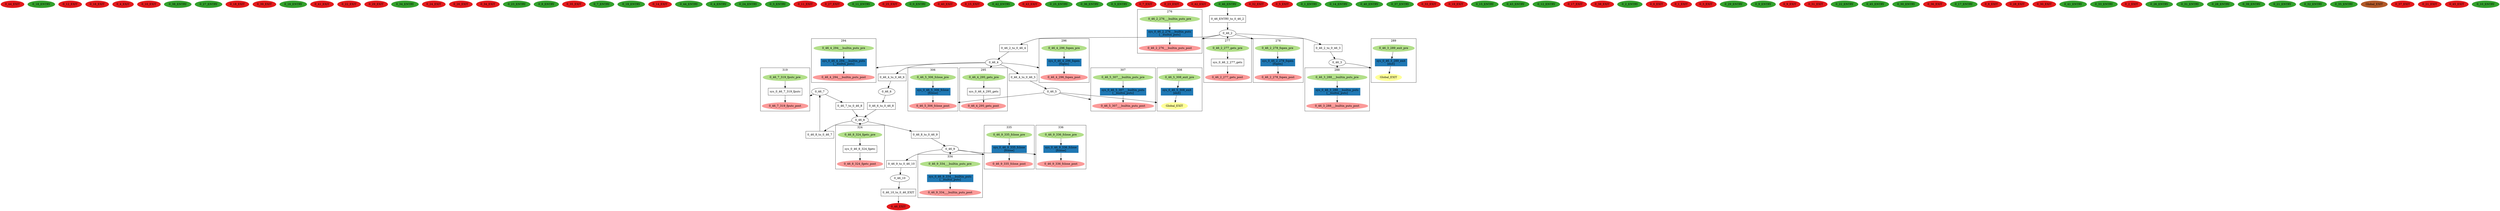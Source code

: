 digraph model { 
compound=true; 
node  [style="filled", colorscheme="paired12"];  "0_44_EXIT" [shape=ellipse, color=6, style=filled];
  "0_18_ENTRY" [shape=ellipse, color=4, style=filled];
  "0_12_EXIT" [shape=ellipse, color=6, style=filled];
  "0_16_EXIT" [shape=ellipse, color=6, style=filled];
  "0_4_EXIT" [shape=ellipse, color=6, style=filled];
  "0_10_EXIT" [shape=ellipse, color=6, style=filled];
  "0_38_ENTRY" [shape=ellipse, color=4, style=filled];
  "0_27_ENTRY" [shape=ellipse, color=4, style=filled];
  "0_18_EXIT" [shape=ellipse, color=6, style=filled];
  "0_39_EXIT" [shape=ellipse, color=6, style=filled];
  "0_16_ENTRY" [shape=ellipse, color=4, style=filled];
  "0_41_EXIT" [shape=ellipse, color=6, style=filled];
  "0_22_EXIT" [shape=ellipse, color=6, style=filled];
  "0_29_EXIT" [shape=ellipse, color=6, style=filled];
  "0_34_ENTRY" [shape=ellipse, color=4, style=filled];
  "0_24_EXIT" [shape=ellipse, color=6, style=filled];
  "0_26_EXIT" [shape=ellipse, color=6, style=filled];
  "0_34_EXIT" [shape=ellipse, color=6, style=filled];
  "0_23_ENTRY" [shape=ellipse, color=4, style=filled];
  "0_8_ENTRY" [shape=ellipse, color=4, style=filled];
  "0_35_EXIT" [shape=ellipse, color=6, style=filled];
  "0_7_ENTRY" [shape=ellipse, color=4, style=filled];
  "0_19_ENTRY" [shape=ellipse, color=4, style=filled];
  "0_14_EXIT" [shape=ellipse, color=6, style=filled];
  "0_44_ENTRY" [shape=ellipse, color=4, style=filled];
  "0_4_ENTRY" [shape=ellipse, color=4, style=filled];
  "0_24_ENTRY" [shape=ellipse, color=4, style=filled];
  "0_3_ENTRY" [shape=ellipse, color=4, style=filled];
  "0_11_EXIT" [shape=ellipse, color=6, style=filled];
  "0_27_EXIT" [shape=ellipse, color=6, style=filled];
  "0_11_ENTRY" [shape=ellipse, color=4, style=filled];
  "0_25_EXIT" [shape=ellipse, color=6, style=filled];
  "0_0_ENTRY" [shape=ellipse, color=4, style=filled];
  "0_40_EXIT" [shape=ellipse, color=6, style=filled];
  "0_15_EXIT" [shape=ellipse, color=6, style=filled];
  "0_42_ENTRY" [shape=ellipse, color=4, style=filled];
  "0_43_EXIT" [shape=ellipse, color=6, style=filled];
  "0_25_ENTRY" [shape=ellipse, color=4, style=filled];
  "0_36_ENTRY" [shape=ellipse, color=4, style=filled];
  "0_5_ENTRY" [shape=ellipse, color=4, style=filled];
  "0_7_EXIT" [shape=ellipse, color=6, style=filled];
  "0_23_EXIT" [shape=ellipse, color=6, style=filled];
  "0_42_EXIT" [shape=ellipse, color=6, style=filled];
  "0_46_7" [shape=ellipse, style=""];
subgraph "cluster_0_46_7_319" { 
label="319"  "0_46_7_319_fputc_post" [shape=ellipse, style=""];
  "0_46_7_319_fputc_pre" [shape=ellipse, style=""];
  "sys_0_46_7_319_fputc" [shape=box, style=""];
  "sys_0_46_7_319_fputc" [label="sys_0_46_7_319_fputc\n"];
  "0_46_7_319_fputc_pre" -> "sys_0_46_7_319_fputc" [label="", arrowhead="normal"];
  "sys_0_46_7_319_fputc" -> "0_46_7_319_fputc_post" [label="", arrowhead="normal"];
}
  "0_46_7" -> "0_46_7_319_fputc_post" [lhead="cluster_0_46_7_319"];
  "0_46_7_319_fputc_pre" [color=3, style=filled];
  "0_46_7_319_fputc_post" [color=5, style=filled];
  "0_46_6" [shape=ellipse, style=""];
  "0_46_9" [shape=ellipse, style=""];
subgraph "cluster_0_46_9_334" { 
label="334"  "0_46_9_334___builtin_puts_pre" [shape=ellipse, style=""];
  "0_46_9_334___builtin_puts_post" [shape=ellipse, style=""];
  "sys_0_46_9_334___builtin_puts" [shape=box, style=""];
  "sys_0_46_9_334___builtin_puts" [color=2, style=filled];
  "sys_0_46_9_334___builtin_puts" [label="sys_0_46_9_334___builtin_puts\n[__builtin_puts]"];
  "0_46_9_334___builtin_puts_pre" -> "sys_0_46_9_334___builtin_puts" [label="", arrowhead="normal"];
  "sys_0_46_9_334___builtin_puts" -> "0_46_9_334___builtin_puts_post" [label="", arrowhead="normal"];
}
  "0_46_9" -> "0_46_9_334___builtin_puts_pre" [lhead="cluster_0_46_9_334"];
  "0_46_9_334___builtin_puts_pre" [color=3, style=filled];
  "0_46_9_334___builtin_puts_post" [color=5, style=filled];
subgraph "cluster_0_46_9_335" { 
label="335"  "0_46_9_335_fclose_post" [shape=ellipse, style=""];
  "0_46_9_335_fclose_pre" [shape=ellipse, style=""];
  "sys_0_46_9_335_fclose" [shape=box, style=""];
  "sys_0_46_9_335_fclose" [color=2, style=filled];
  "sys_0_46_9_335_fclose" [label="sys_0_46_9_335_fclose\n[fclose]"];
  "0_46_9_335_fclose_pre" -> "sys_0_46_9_335_fclose" [label="", arrowhead="normal"];
  "sys_0_46_9_335_fclose" -> "0_46_9_335_fclose_post" [label="", arrowhead="normal"];
}
  "0_46_9" -> "0_46_9_335_fclose_post" [lhead="cluster_0_46_9_335"];
  "0_46_9_335_fclose_pre" [color=3, style=filled];
  "0_46_9_335_fclose_post" [color=5, style=filled];
subgraph "cluster_0_46_9_336" { 
label="336"  "0_46_9_336_fclose_post" [shape=ellipse, style=""];
  "0_46_9_336_fclose_pre" [shape=ellipse, style=""];
  "sys_0_46_9_336_fclose" [shape=box, style=""];
  "sys_0_46_9_336_fclose" [color=2, style=filled];
  "sys_0_46_9_336_fclose" [label="sys_0_46_9_336_fclose\n[fclose]"];
  "0_46_9_336_fclose_pre" -> "sys_0_46_9_336_fclose" [label="", arrowhead="normal"];
  "sys_0_46_9_336_fclose" -> "0_46_9_336_fclose_post" [label="", arrowhead="normal"];
}
  "0_46_9" -> "0_46_9_336_fclose_post" [lhead="cluster_0_46_9_336"];
  "0_46_9_336_fclose_pre" [color=3, style=filled];
  "0_46_9_336_fclose_post" [color=5, style=filled];
  "0_46_8" [shape=ellipse, style=""];
subgraph "cluster_0_46_8_324" { 
label="324"  "0_46_8_324_fgetc_pre" [shape=ellipse, style=""];
  "0_46_8_324_fgetc_post" [shape=ellipse, style=""];
  "sys_0_46_8_324_fgetc" [shape=box, style=""];
  "sys_0_46_8_324_fgetc" [label="sys_0_46_8_324_fgetc\n"];
  "0_46_8_324_fgetc_pre" -> "sys_0_46_8_324_fgetc" [label="", arrowhead="normal"];
  "sys_0_46_8_324_fgetc" -> "0_46_8_324_fgetc_post" [label="", arrowhead="normal"];
}
  "0_46_8" -> "0_46_8_324_fgetc_pre" [lhead="cluster_0_46_8_324"];
  "0_46_8_324_fgetc_pre" [color=3, style=filled];
  "0_46_8_324_fgetc_post" [color=5, style=filled];
  "0_32_EXIT" [shape=ellipse, color=6, style=filled];
  "0_5_EXIT" [shape=ellipse, color=6, style=filled];
  "0_46_3" [shape=ellipse, style=""];
subgraph "cluster_0_46_3_288" { 
label="288"  "0_46_3_288___builtin_puts_pre" [shape=ellipse, style=""];
  "0_46_3_288___builtin_puts_post" [shape=ellipse, style=""];
  "sys_0_46_3_288___builtin_puts" [shape=box, style=""];
  "sys_0_46_3_288___builtin_puts" [color=2, style=filled];
  "sys_0_46_3_288___builtin_puts" [label="sys_0_46_3_288___builtin_puts\n[__builtin_puts]"];
  "sys_0_46_3_288___builtin_puts" -> "0_46_3_288___builtin_puts_post" [label="", arrowhead="normal"];
  "0_46_3_288___builtin_puts_pre" -> "sys_0_46_3_288___builtin_puts" [label="", arrowhead="normal"];
}
  "0_46_3" -> "0_46_3_288___builtin_puts_pre" [lhead="cluster_0_46_3_288"];
  "0_46_3_288___builtin_puts_pre" [color=3, style=filled];
  "0_46_3_288___builtin_puts_post" [color=5, style=filled];
subgraph "cluster_0_46_3_289" { 
label="289"  "sys_0_46_3_289_exit_target_ref" [label="Global_EXIT", shape=ellipse, color=11, style=filled];
  "0_46_3_289_exit_pre" [shape=ellipse, style=""];
  "sys_0_46_3_289_exit" [shape=box, style=""];
  "sys_0_46_3_289_exit" [color=2, style=filled];
  "sys_0_46_3_289_exit" [label="sys_0_46_3_289_exit\n[exit]"];
  "sys_0_46_3_289_exit" -> "sys_0_46_3_289_exit_target_ref" [label="", arrowhead="normal"];
  "0_46_3_289_exit_pre" -> "sys_0_46_3_289_exit" [label="", arrowhead="normal"];
}
  "0_46_3" -> "sys_0_46_3_289_exit_target_ref" [lhead="cluster_0_46_3_289"];
  "0_46_3_289_exit_pre" [color=3, style=filled];
  "0_46_2" [shape=ellipse, style=""];
subgraph "cluster_0_46_2_276" { 
label="276"  "0_46_2_276___builtin_puts_post" [shape=ellipse, style=""];
  "0_46_2_276___builtin_puts_pre" [shape=ellipse, style=""];
  "sys_0_46_2_276___builtin_puts" [shape=box, style=""];
  "sys_0_46_2_276___builtin_puts" [color=2, style=filled];
  "sys_0_46_2_276___builtin_puts" [label="sys_0_46_2_276___builtin_puts\n[__builtin_puts]"];
  "sys_0_46_2_276___builtin_puts" -> "0_46_2_276___builtin_puts_post" [label="", arrowhead="normal"];
  "0_46_2_276___builtin_puts_pre" -> "sys_0_46_2_276___builtin_puts" [label="", arrowhead="normal"];
}
  "0_46_2" -> "0_46_2_276___builtin_puts_post" [lhead="cluster_0_46_2_276"];
  "0_46_2_276___builtin_puts_pre" [color=3, style=filled];
  "0_46_2_276___builtin_puts_post" [color=5, style=filled];
subgraph "cluster_0_46_2_277" { 
label="277"  "0_46_2_277_gets_pre" [shape=ellipse, style=""];
  "0_46_2_277_gets_post" [shape=ellipse, style=""];
  "sys_0_46_2_277_gets" [shape=box, style=""];
  "sys_0_46_2_277_gets" [label="sys_0_46_2_277_gets\n"];
  "0_46_2_277_gets_pre" -> "sys_0_46_2_277_gets" [label="", arrowhead="normal"];
  "sys_0_46_2_277_gets" -> "0_46_2_277_gets_post" [label="", arrowhead="normal"];
}
  "0_46_2" -> "0_46_2_277_gets_pre" [lhead="cluster_0_46_2_277"];
  "0_46_2_277_gets_pre" [color=3, style=filled];
  "0_46_2_277_gets_post" [color=5, style=filled];
subgraph "cluster_0_46_2_278" { 
label="278"  "0_46_2_278_fopen_pre" [shape=ellipse, style=""];
  "0_46_2_278_fopen_post" [shape=ellipse, style=""];
  "sys_0_46_2_278_fopen" [shape=box, style=""];
  "sys_0_46_2_278_fopen" [color=2, style=filled];
  "sys_0_46_2_278_fopen" [label="sys_0_46_2_278_fopen\n[fopen]"];
  "sys_0_46_2_278_fopen" -> "0_46_2_278_fopen_post" [label="", arrowhead="normal"];
  "0_46_2_278_fopen_pre" -> "sys_0_46_2_278_fopen" [label="", arrowhead="normal"];
}
  "0_46_2" -> "0_46_2_278_fopen_pre" [lhead="cluster_0_46_2_278"];
  "0_46_2_278_fopen_pre" [color=3, style=filled];
  "0_46_2_278_fopen_post" [color=5, style=filled];
  "0_1_ENTRY" [shape=ellipse, color=4, style=filled];
  "0_46_5" [shape=ellipse, style=""];
subgraph "cluster_0_46_5_306" { 
label="306"  "0_46_5_306_fclose_post" [shape=ellipse, style=""];
  "0_46_5_306_fclose_pre" [shape=ellipse, style=""];
  "sys_0_46_5_306_fclose" [shape=box, style=""];
  "sys_0_46_5_306_fclose" [color=2, style=filled];
  "sys_0_46_5_306_fclose" [label="sys_0_46_5_306_fclose\n[fclose]"];
  "sys_0_46_5_306_fclose" -> "0_46_5_306_fclose_post" [label="", arrowhead="normal"];
  "0_46_5_306_fclose_pre" -> "sys_0_46_5_306_fclose" [label="", arrowhead="normal"];
}
  "0_46_5" -> "0_46_5_306_fclose_post" [lhead="cluster_0_46_5_306"];
  "0_46_5_306_fclose_pre" [color=3, style=filled];
  "0_46_5_306_fclose_post" [color=5, style=filled];
subgraph "cluster_0_46_5_307" { 
label="307"  "0_46_5_307___builtin_puts_post" [shape=ellipse, style=""];
  "0_46_5_307___builtin_puts_pre" [shape=ellipse, style=""];
  "sys_0_46_5_307___builtin_puts" [shape=box, style=""];
  "sys_0_46_5_307___builtin_puts" [color=2, style=filled];
  "sys_0_46_5_307___builtin_puts" [label="sys_0_46_5_307___builtin_puts\n[__builtin_puts]"];
  "sys_0_46_5_307___builtin_puts" -> "0_46_5_307___builtin_puts_post" [label="", arrowhead="normal"];
  "0_46_5_307___builtin_puts_pre" -> "sys_0_46_5_307___builtin_puts" [label="", arrowhead="normal"];
}
  "0_46_5" -> "0_46_5_307___builtin_puts_post" [lhead="cluster_0_46_5_307"];
  "0_46_5_307___builtin_puts_pre" [color=3, style=filled];
  "0_46_5_307___builtin_puts_post" [color=5, style=filled];
subgraph "cluster_0_46_5_308" { 
label="308"  "sys_0_46_5_308_exit_target_ref" [label="Global_EXIT", shape=ellipse, color=11, style=filled];
  "0_46_5_308_exit_pre" [shape=ellipse, style=""];
  "sys_0_46_5_308_exit" [shape=box, style=""];
  "sys_0_46_5_308_exit" [color=2, style=filled];
  "sys_0_46_5_308_exit" [label="sys_0_46_5_308_exit\n[exit]"];
  "sys_0_46_5_308_exit" -> "sys_0_46_5_308_exit_target_ref" [label="", arrowhead="normal"];
  "0_46_5_308_exit_pre" -> "sys_0_46_5_308_exit" [label="", arrowhead="normal"];
}
  "0_46_5" -> "sys_0_46_5_308_exit_target_ref" [lhead="cluster_0_46_5_308"];
  "0_46_5_308_exit_pre" [color=3, style=filled];
  "0_14_ENTRY" [shape=ellipse, color=4, style=filled];
  "0_46_4" [shape=ellipse, style=""];
subgraph "cluster_0_46_4_294" { 
label="294"  "0_46_4_294___builtin_puts_post" [shape=ellipse, style=""];
  "0_46_4_294___builtin_puts_pre" [shape=ellipse, style=""];
  "sys_0_46_4_294___builtin_puts" [shape=box, style=""];
  "sys_0_46_4_294___builtin_puts" [color=2, style=filled];
  "sys_0_46_4_294___builtin_puts" [label="sys_0_46_4_294___builtin_puts\n[__builtin_puts]"];
  "0_46_4_294___builtin_puts_pre" -> "sys_0_46_4_294___builtin_puts" [label="", arrowhead="normal"];
  "sys_0_46_4_294___builtin_puts" -> "0_46_4_294___builtin_puts_post" [label="", arrowhead="normal"];
}
  "0_46_4" -> "0_46_4_294___builtin_puts_post" [lhead="cluster_0_46_4_294"];
  "0_46_4_294___builtin_puts_pre" [color=3, style=filled];
  "0_46_4_294___builtin_puts_post" [color=5, style=filled];
subgraph "cluster_0_46_4_295" { 
label="295"  "0_46_4_295_gets_pre" [shape=ellipse, style=""];
  "0_46_4_295_gets_post" [shape=ellipse, style=""];
  "sys_0_46_4_295_gets" [shape=box, style=""];
  "sys_0_46_4_295_gets" [label="sys_0_46_4_295_gets\n"];
  "sys_0_46_4_295_gets" -> "0_46_4_295_gets_post" [label="", arrowhead="normal"];
  "0_46_4_295_gets_pre" -> "sys_0_46_4_295_gets" [label="", arrowhead="normal"];
}
  "0_46_4" -> "0_46_4_295_gets_pre" [lhead="cluster_0_46_4_295"];
  "0_46_4_295_gets_pre" [color=3, style=filled];
  "0_46_4_295_gets_post" [color=5, style=filled];
subgraph "cluster_0_46_4_296" { 
label="296"  "0_46_4_296_fopen_post" [shape=ellipse, style=""];
  "0_46_4_296_fopen_pre" [shape=ellipse, style=""];
  "sys_0_46_4_296_fopen" [shape=box, style=""];
  "sys_0_46_4_296_fopen" [color=2, style=filled];
  "sys_0_46_4_296_fopen" [label="sys_0_46_4_296_fopen\n[fopen]"];
  "0_46_4_296_fopen_pre" -> "sys_0_46_4_296_fopen" [label="", arrowhead="normal"];
  "sys_0_46_4_296_fopen" -> "0_46_4_296_fopen_post" [label="", arrowhead="normal"];
}
  "0_46_4" -> "0_46_4_296_fopen_post" [lhead="cluster_0_46_4_296"];
  "0_46_4_296_fopen_pre" [color=3, style=filled];
  "0_46_4_296_fopen_post" [color=5, style=filled];
  "0_40_ENTRY" [shape=ellipse, color=4, style=filled];
  "0_37_ENTRY" [shape=ellipse, color=4, style=filled];
  "0_33_EXIT" [shape=ellipse, color=6, style=filled];
  "0_19_EXIT" [shape=ellipse, color=6, style=filled];
  "0_15_ENTRY" [shape=ellipse, color=4, style=filled];
  "0_43_ENTRY" [shape=ellipse, color=4, style=filled];
  "0_46_ENTRY" [shape=ellipse, color=4, style=filled];
  "0_12_ENTRY" [shape=ellipse, color=4, style=filled];
  "0_17_EXIT" [shape=ellipse, color=6, style=filled];
  "0_38_EXIT" [shape=ellipse, color=6, style=filled];
  "0_2_ENTRY" [shape=ellipse, color=4, style=filled];
  "0_0_EXIT" [shape=ellipse, color=6, style=filled];
  "0_1_EXIT" [shape=ellipse, color=6, style=filled];
  "0_3_EXIT" [shape=ellipse, color=6, style=filled];
  "0_29_ENTRY" [shape=ellipse, color=4, style=filled];
  "0_9_ENTRY" [shape=ellipse, color=4, style=filled];
  "0_9_EXIT" [shape=ellipse, color=6, style=filled];
  "0_31_EXIT" [shape=ellipse, color=6, style=filled];
  "0_22_ENTRY" [shape=ellipse, color=4, style=filled];
  "0_45_ENTRY" [shape=ellipse, color=4, style=filled];
  "0_30_ENTRY" [shape=ellipse, color=4, style=filled];
  "0_36_EXIT" [shape=ellipse, color=6, style=filled];
  "0_17_ENTRY" [shape=ellipse, color=4, style=filled];
  "0_8_EXIT" [shape=ellipse, color=6, style=filled];
  "0_28_EXIT" [shape=ellipse, color=6, style=filled];
  "0_30_EXIT" [shape=ellipse, color=6, style=filled];
  "0_41_ENTRY" [shape=ellipse, color=4, style=filled];
  "0_33_ENTRY" [shape=ellipse, color=4, style=filled];
  "0_46_EXIT" [shape=ellipse, color=6, style=filled];
  "0_46_10" [shape=ellipse, style=""];
  "0_2_EXIT" [shape=ellipse, color=6, style=filled];
  "0_26_ENTRY" [shape=ellipse, color=4, style=filled];
  "0_31_ENTRY" [shape=ellipse, color=4, style=filled];
  "0_28_ENTRY" [shape=ellipse, color=4, style=filled];
  "0_39_ENTRY" [shape=ellipse, color=4, style=filled];
  "0_21_ENTRY" [shape=ellipse, color=4, style=filled];
  "0_32_ENTRY" [shape=ellipse, color=4, style=filled];
  "0_35_ENTRY" [shape=ellipse, color=4, style=filled];
  "Global_EXIT" [shape=ellipse, color=12, style=filled];
  "0_37_EXIT" [shape=ellipse, color=6, style=filled];
  "0_21_EXIT" [shape=ellipse, color=6, style=filled];
  "0_45_EXIT" [shape=ellipse, color=6, style=filled];
  "0_10_ENTRY" [shape=ellipse, color=4, style=filled];
  "0_46_7_to_0_46_8" [shape=box, style=""];
  "0_46_7_to_0_46_8" [label="0_46_7_to_0_46_8\n"];
  "0_46_4_to_0_46_5" [shape=box, style=""];
  "0_46_4_to_0_46_5" [label="0_46_4_to_0_46_5\n"];
  "0_46_4_to_0_46_6" [shape=box, style=""];
  "0_46_4_to_0_46_6" [label="0_46_4_to_0_46_6\n"];
  "0_46_8_to_0_46_7" [shape=box, style=""];
  "0_46_8_to_0_46_7" [label="0_46_8_to_0_46_7\n"];
  "0_46_ENTRY_to_0_46_2" [shape=box, style=""];
  "0_46_ENTRY_to_0_46_2" [label="0_46_ENTRY_to_0_46_2\n"];
  "0_46_6_to_0_46_8" [shape=box, style=""];
  "0_46_6_to_0_46_8" [label="0_46_6_to_0_46_8\n"];
  "0_46_8_to_0_46_9" [shape=box, style=""];
  "0_46_8_to_0_46_9" [label="0_46_8_to_0_46_9\n"];
  "0_46_2_to_0_46_3" [shape=box, style=""];
  "0_46_2_to_0_46_3" [label="0_46_2_to_0_46_3\n"];
  "0_46_2_to_0_46_4" [shape=box, style=""];
  "0_46_2_to_0_46_4" [label="0_46_2_to_0_46_4\n"];
  "0_46_10_to_0_46_EXIT" [shape=box, style=""];
  "0_46_10_to_0_46_EXIT" [label="0_46_10_to_0_46_EXIT\n"];
  "0_46_9_to_0_46_10" [shape=box, style=""];
  "0_46_9_to_0_46_10" [label="0_46_9_to_0_46_10\n"];
  "0_46_7" -> "0_46_7_to_0_46_8" [label="", arrowhead="normal"];
  "0_46_8" -> "0_46_8_to_0_46_9" [label="", arrowhead="normal"];
  "0_46_2" -> "0_46_2_to_0_46_3" [label="", arrowhead="normal"];
  "0_46_ENTRY_to_0_46_2" -> "0_46_2" [label="", arrowhead="normal"];
  "0_46_8_to_0_46_7" -> "0_46_7" [label="", arrowhead="normal"];
  "0_46_4_to_0_46_5" -> "0_46_5" [label="", arrowhead="normal"];
  "0_46_6_to_0_46_8" -> "0_46_8" [label="", arrowhead="normal"];
  "0_46_10_to_0_46_EXIT" -> "0_46_EXIT" [label="", arrowhead="normal"];
  "0_46_2_to_0_46_4" -> "0_46_4" [label="", arrowhead="normal"];
  "0_46_9" -> "0_46_9_to_0_46_10" [label="", arrowhead="normal"];
  "0_46_8" -> "0_46_8_to_0_46_7" [label="", arrowhead="normal"];
  "0_46_8_to_0_46_9" -> "0_46_9" [label="", arrowhead="normal"];
  "0_46_2_to_0_46_3" -> "0_46_3" [label="", arrowhead="normal"];
  "0_46_4" -> "0_46_4_to_0_46_5" [label="", arrowhead="normal"];
  "0_46_4" -> "0_46_4_to_0_46_6" [label="", arrowhead="normal"];
  "0_46_10" -> "0_46_10_to_0_46_EXIT" [label="", arrowhead="normal"];
  "0_46_6" -> "0_46_6_to_0_46_8" [label="", arrowhead="normal"];
  "0_46_2" -> "0_46_2_to_0_46_4" [label="", arrowhead="normal"];
  "0_46_7_to_0_46_8" -> "0_46_8" [label="", arrowhead="normal"];
  "0_46_ENTRY" -> "0_46_ENTRY_to_0_46_2" [label="", arrowhead="normal"];
  "0_46_4_to_0_46_6" -> "0_46_6" [label="", arrowhead="normal"];
  "0_46_9_to_0_46_10" -> "0_46_10" [label="", arrowhead="normal"];
}
